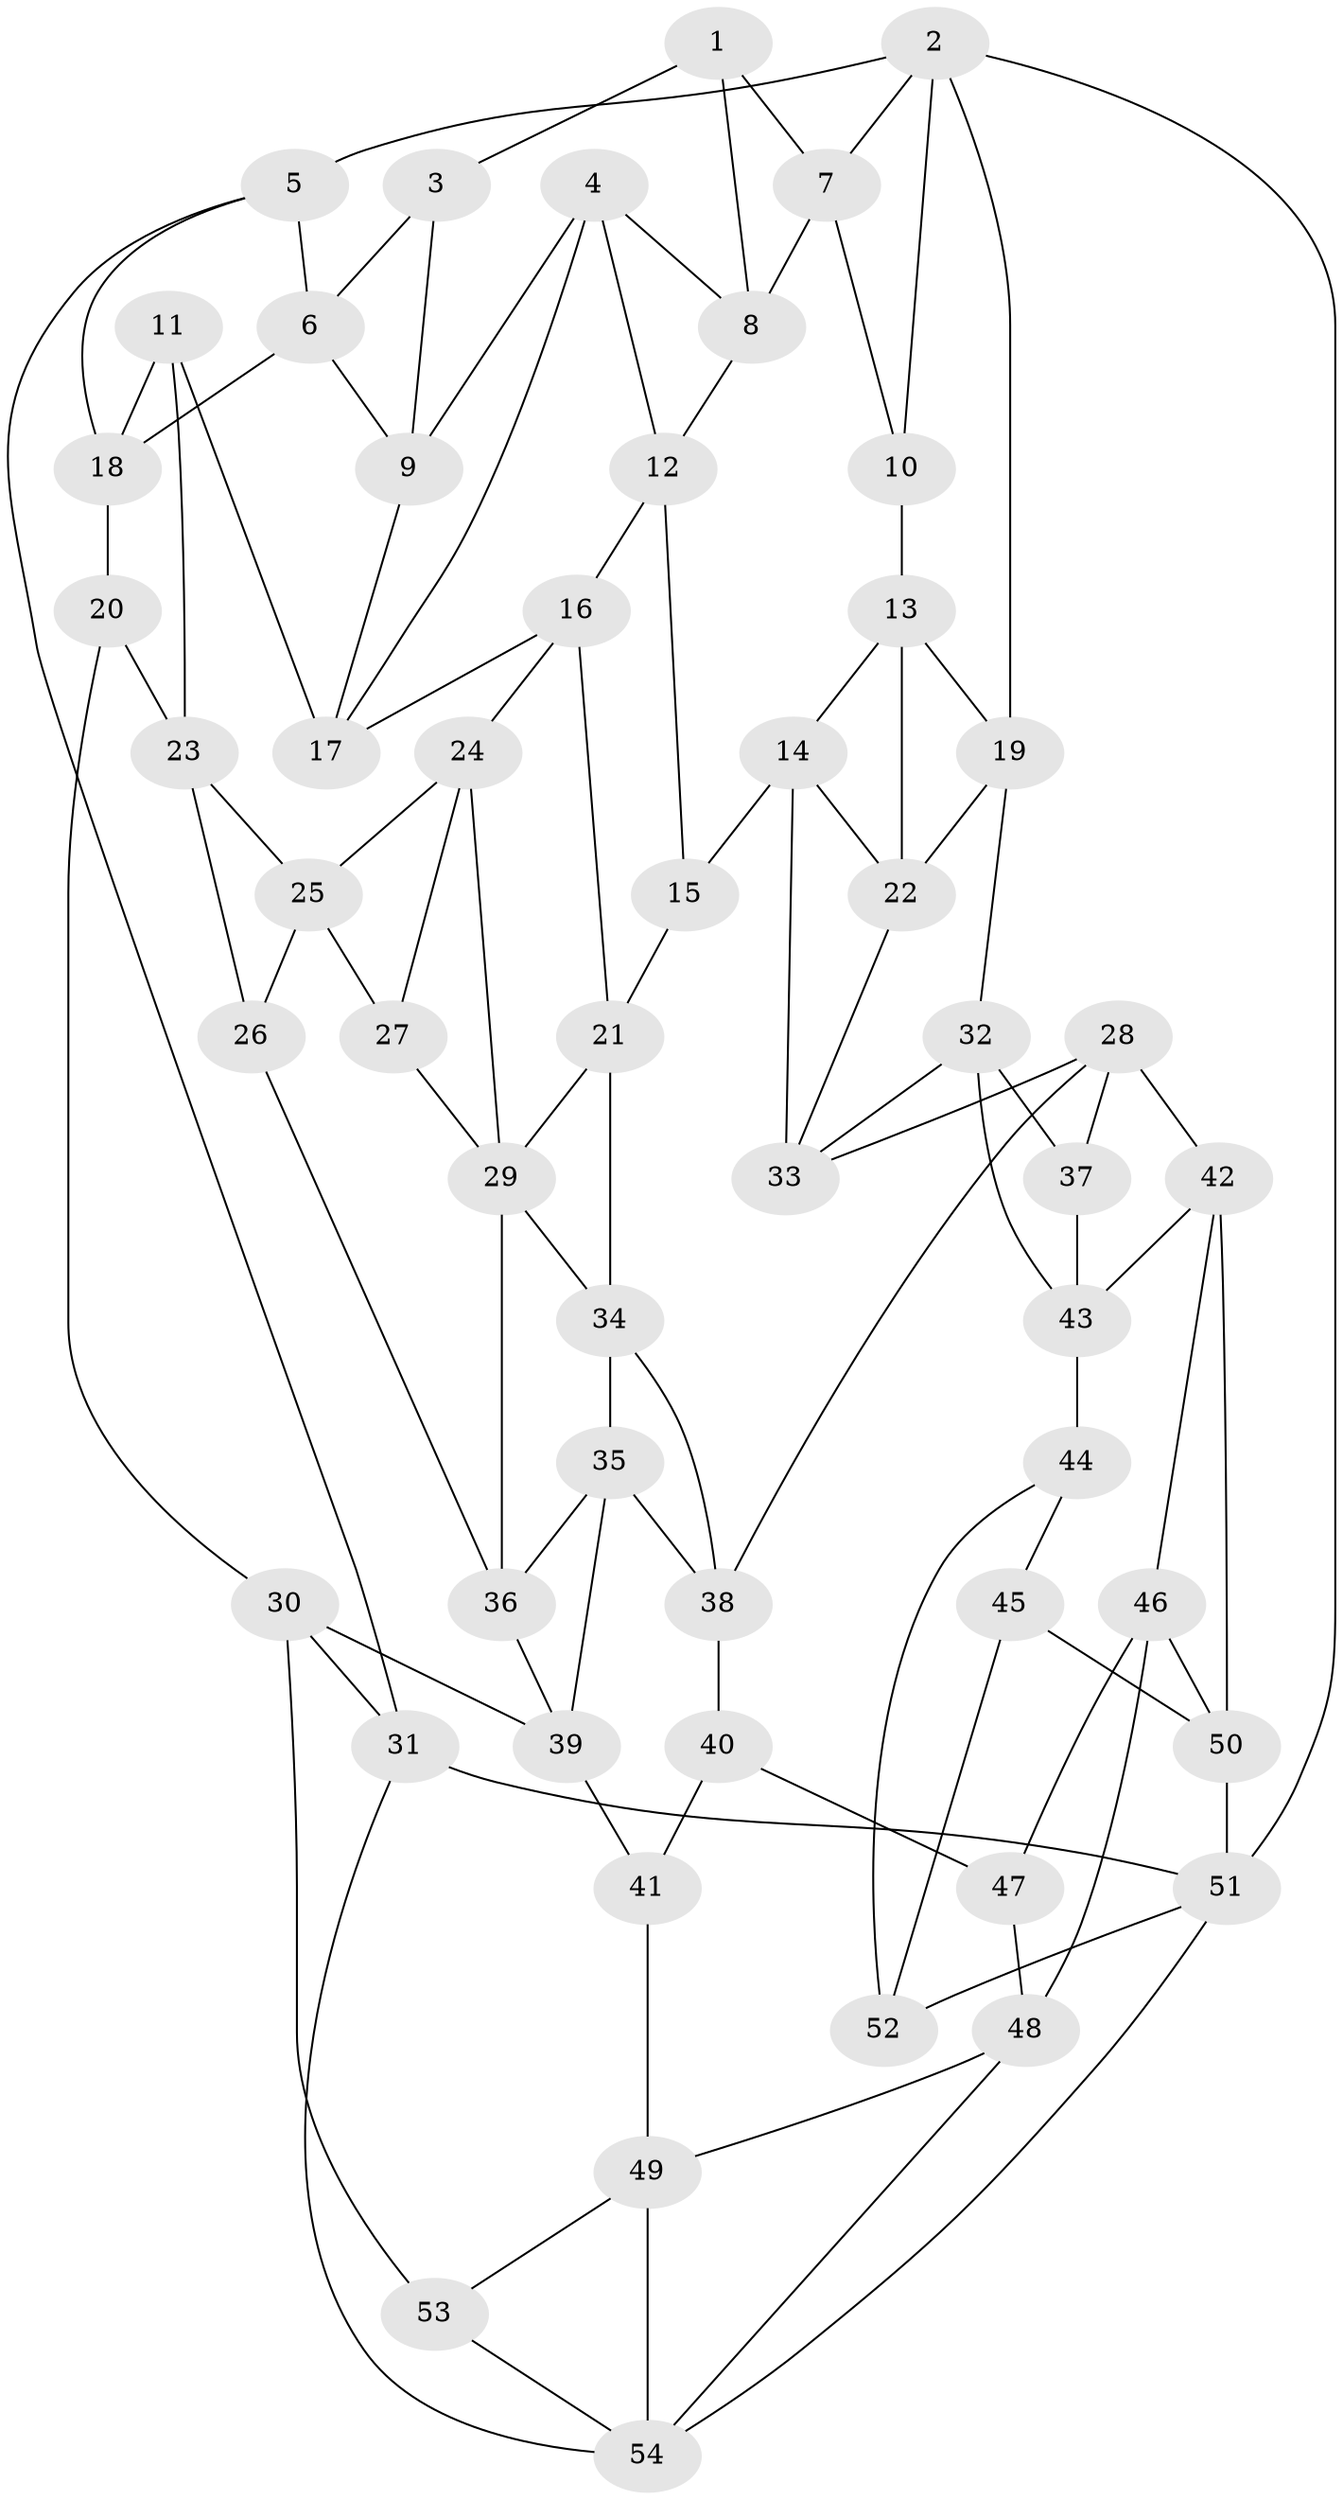 // original degree distribution, {3: 0.014925373134328358, 4: 0.23134328358208955, 6: 0.21641791044776118, 5: 0.5373134328358209}
// Generated by graph-tools (version 1.1) at 2025/38/03/04/25 23:38:24]
// undirected, 54 vertices, 102 edges
graph export_dot {
  node [color=gray90,style=filled];
  1;
  2;
  3;
  4;
  5;
  6;
  7;
  8;
  9;
  10;
  11;
  12;
  13;
  14;
  15;
  16;
  17;
  18;
  19;
  20;
  21;
  22;
  23;
  24;
  25;
  26;
  27;
  28;
  29;
  30;
  31;
  32;
  33;
  34;
  35;
  36;
  37;
  38;
  39;
  40;
  41;
  42;
  43;
  44;
  45;
  46;
  47;
  48;
  49;
  50;
  51;
  52;
  53;
  54;
  1 -- 3 [weight=1.0];
  1 -- 7 [weight=1.0];
  1 -- 8 [weight=1.0];
  2 -- 5 [weight=1.0];
  2 -- 7 [weight=1.0];
  2 -- 10 [weight=1.0];
  2 -- 19 [weight=1.0];
  2 -- 51 [weight=1.0];
  3 -- 6 [weight=1.0];
  3 -- 9 [weight=1.0];
  4 -- 8 [weight=1.0];
  4 -- 9 [weight=1.0];
  4 -- 12 [weight=1.0];
  4 -- 17 [weight=1.0];
  5 -- 6 [weight=2.0];
  5 -- 18 [weight=1.0];
  5 -- 31 [weight=1.0];
  6 -- 9 [weight=1.0];
  6 -- 18 [weight=2.0];
  7 -- 8 [weight=1.0];
  7 -- 10 [weight=1.0];
  8 -- 12 [weight=1.0];
  9 -- 17 [weight=1.0];
  10 -- 13 [weight=3.0];
  11 -- 17 [weight=1.0];
  11 -- 18 [weight=1.0];
  11 -- 23 [weight=1.0];
  12 -- 15 [weight=1.0];
  12 -- 16 [weight=1.0];
  13 -- 14 [weight=1.0];
  13 -- 19 [weight=1.0];
  13 -- 22 [weight=1.0];
  14 -- 15 [weight=1.0];
  14 -- 22 [weight=1.0];
  14 -- 33 [weight=1.0];
  15 -- 21 [weight=1.0];
  16 -- 17 [weight=1.0];
  16 -- 21 [weight=1.0];
  16 -- 24 [weight=1.0];
  18 -- 20 [weight=1.0];
  19 -- 22 [weight=1.0];
  19 -- 32 [weight=1.0];
  20 -- 23 [weight=1.0];
  20 -- 30 [weight=1.0];
  21 -- 29 [weight=1.0];
  21 -- 34 [weight=1.0];
  22 -- 33 [weight=1.0];
  23 -- 25 [weight=1.0];
  23 -- 26 [weight=1.0];
  24 -- 25 [weight=1.0];
  24 -- 27 [weight=2.0];
  24 -- 29 [weight=1.0];
  25 -- 26 [weight=1.0];
  25 -- 27 [weight=1.0];
  26 -- 36 [weight=1.0];
  27 -- 29 [weight=1.0];
  28 -- 33 [weight=1.0];
  28 -- 37 [weight=1.0];
  28 -- 38 [weight=1.0];
  28 -- 42 [weight=1.0];
  29 -- 34 [weight=1.0];
  29 -- 36 [weight=1.0];
  30 -- 31 [weight=1.0];
  30 -- 39 [weight=1.0];
  30 -- 53 [weight=2.0];
  31 -- 51 [weight=1.0];
  31 -- 54 [weight=1.0];
  32 -- 33 [weight=1.0];
  32 -- 37 [weight=1.0];
  32 -- 43 [weight=1.0];
  34 -- 35 [weight=1.0];
  34 -- 38 [weight=1.0];
  35 -- 36 [weight=1.0];
  35 -- 38 [weight=1.0];
  35 -- 39 [weight=1.0];
  36 -- 39 [weight=1.0];
  37 -- 43 [weight=2.0];
  38 -- 40 [weight=1.0];
  39 -- 41 [weight=1.0];
  40 -- 41 [weight=1.0];
  40 -- 47 [weight=2.0];
  41 -- 49 [weight=1.0];
  42 -- 43 [weight=1.0];
  42 -- 46 [weight=1.0];
  42 -- 50 [weight=1.0];
  43 -- 44 [weight=2.0];
  44 -- 45 [weight=1.0];
  44 -- 52 [weight=1.0];
  45 -- 50 [weight=1.0];
  45 -- 52 [weight=1.0];
  46 -- 47 [weight=1.0];
  46 -- 48 [weight=1.0];
  46 -- 50 [weight=1.0];
  47 -- 48 [weight=1.0];
  48 -- 49 [weight=1.0];
  48 -- 54 [weight=1.0];
  49 -- 53 [weight=1.0];
  49 -- 54 [weight=1.0];
  50 -- 51 [weight=1.0];
  51 -- 52 [weight=2.0];
  51 -- 54 [weight=1.0];
  53 -- 54 [weight=1.0];
}
